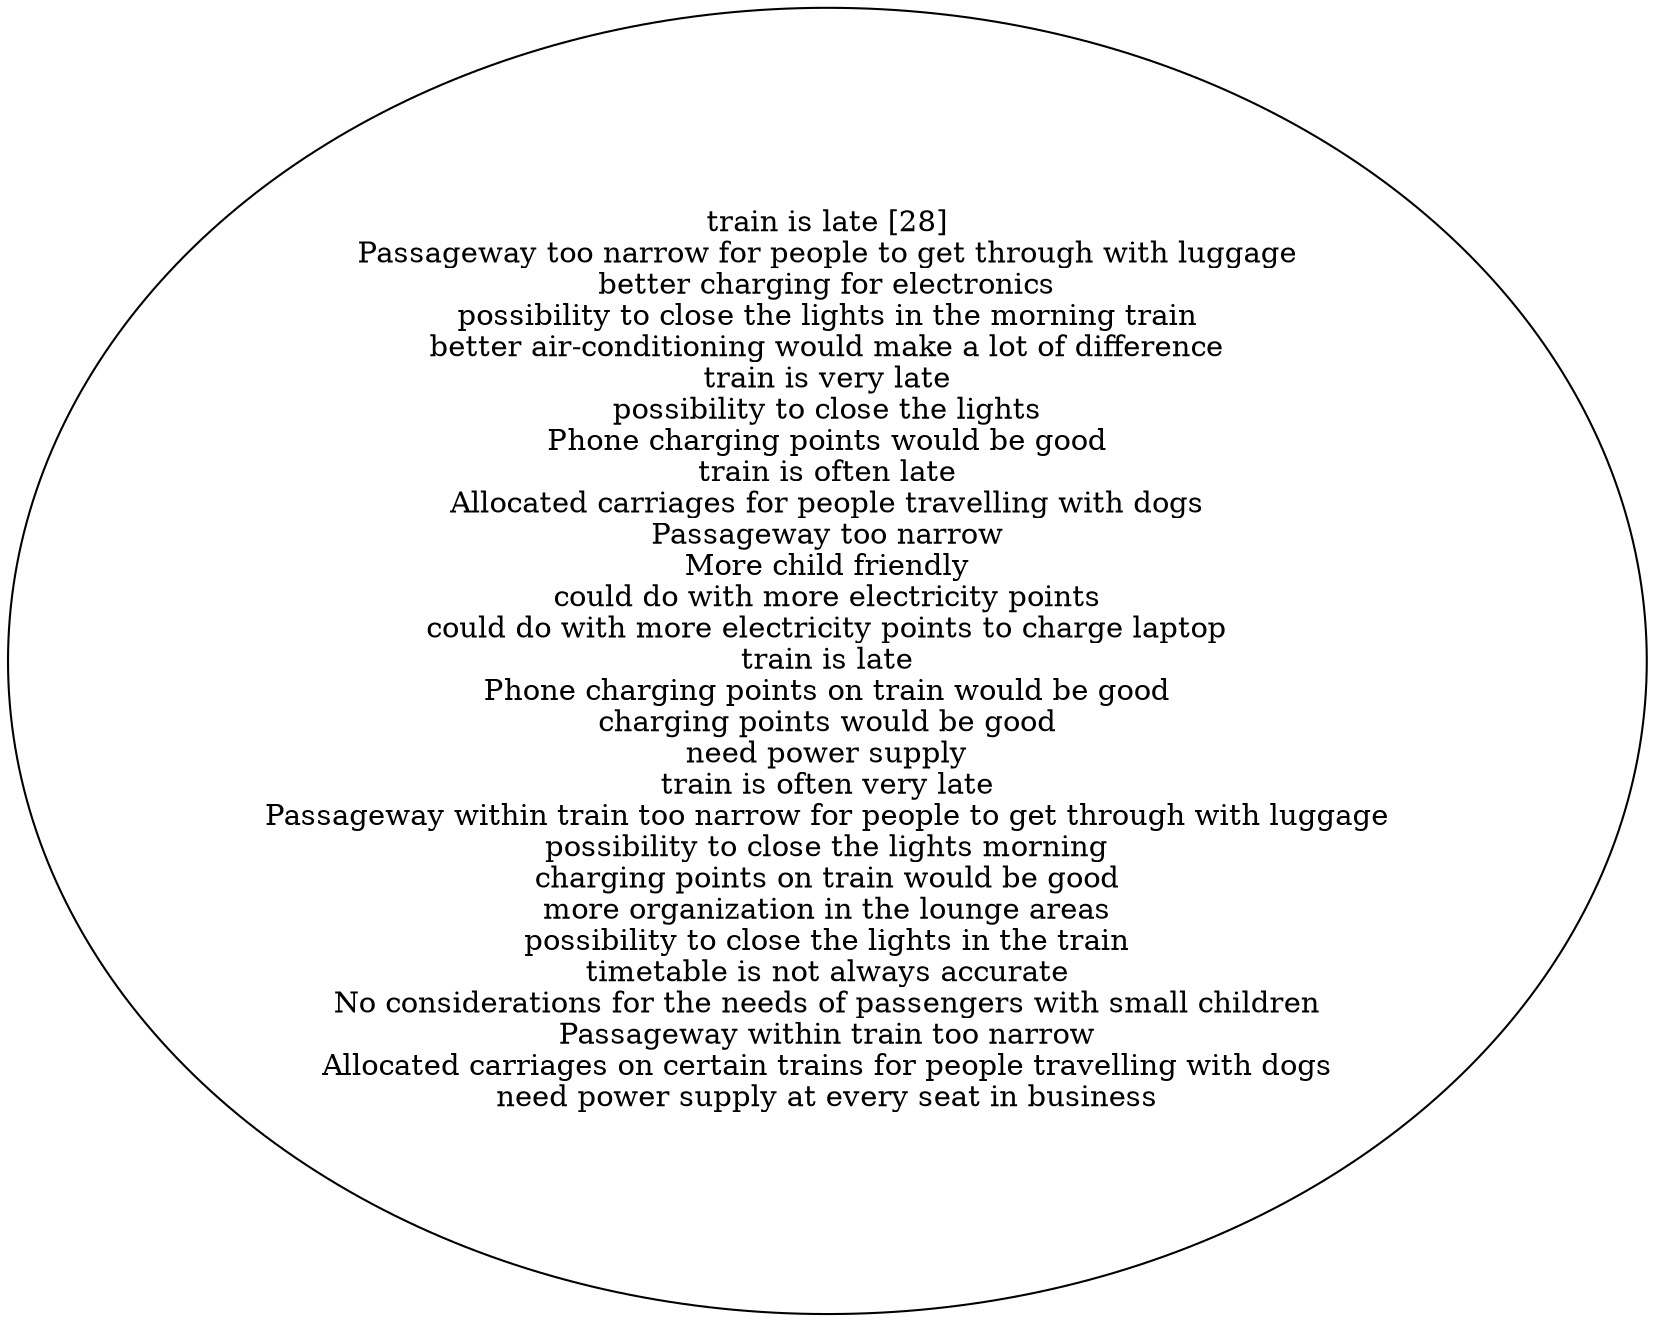 digraph collapsedGraph {
"train is late [28]\nPassageway too narrow for people to get through with luggage\nbetter charging for electronics\npossibility to close the lights in the morning train\nbetter air-conditioning would make a lot of difference\ntrain is very late\npossibility to close the lights\nPhone charging points would be good\ntrain is often late\nAllocated carriages for people travelling with dogs\nPassageway too narrow\nMore child friendly\ncould do with more electricity points\ncould do with more electricity points to charge laptop\ntrain is late\nPhone charging points on train would be good\ncharging points would be good\nneed power supply\ntrain is often very late\nPassageway within train too narrow for people to get through with luggage\npossibility to close the lights morning\ncharging points on train would be good\nmore organization in the lounge areas\npossibility to close the lights in the train\ntimetable is not always accurate\nNo considerations for the needs of passengers with small children\nPassageway within train too narrow\nAllocated carriages on certain trains for people travelling with dogs\nneed power supply at every seat in business"}